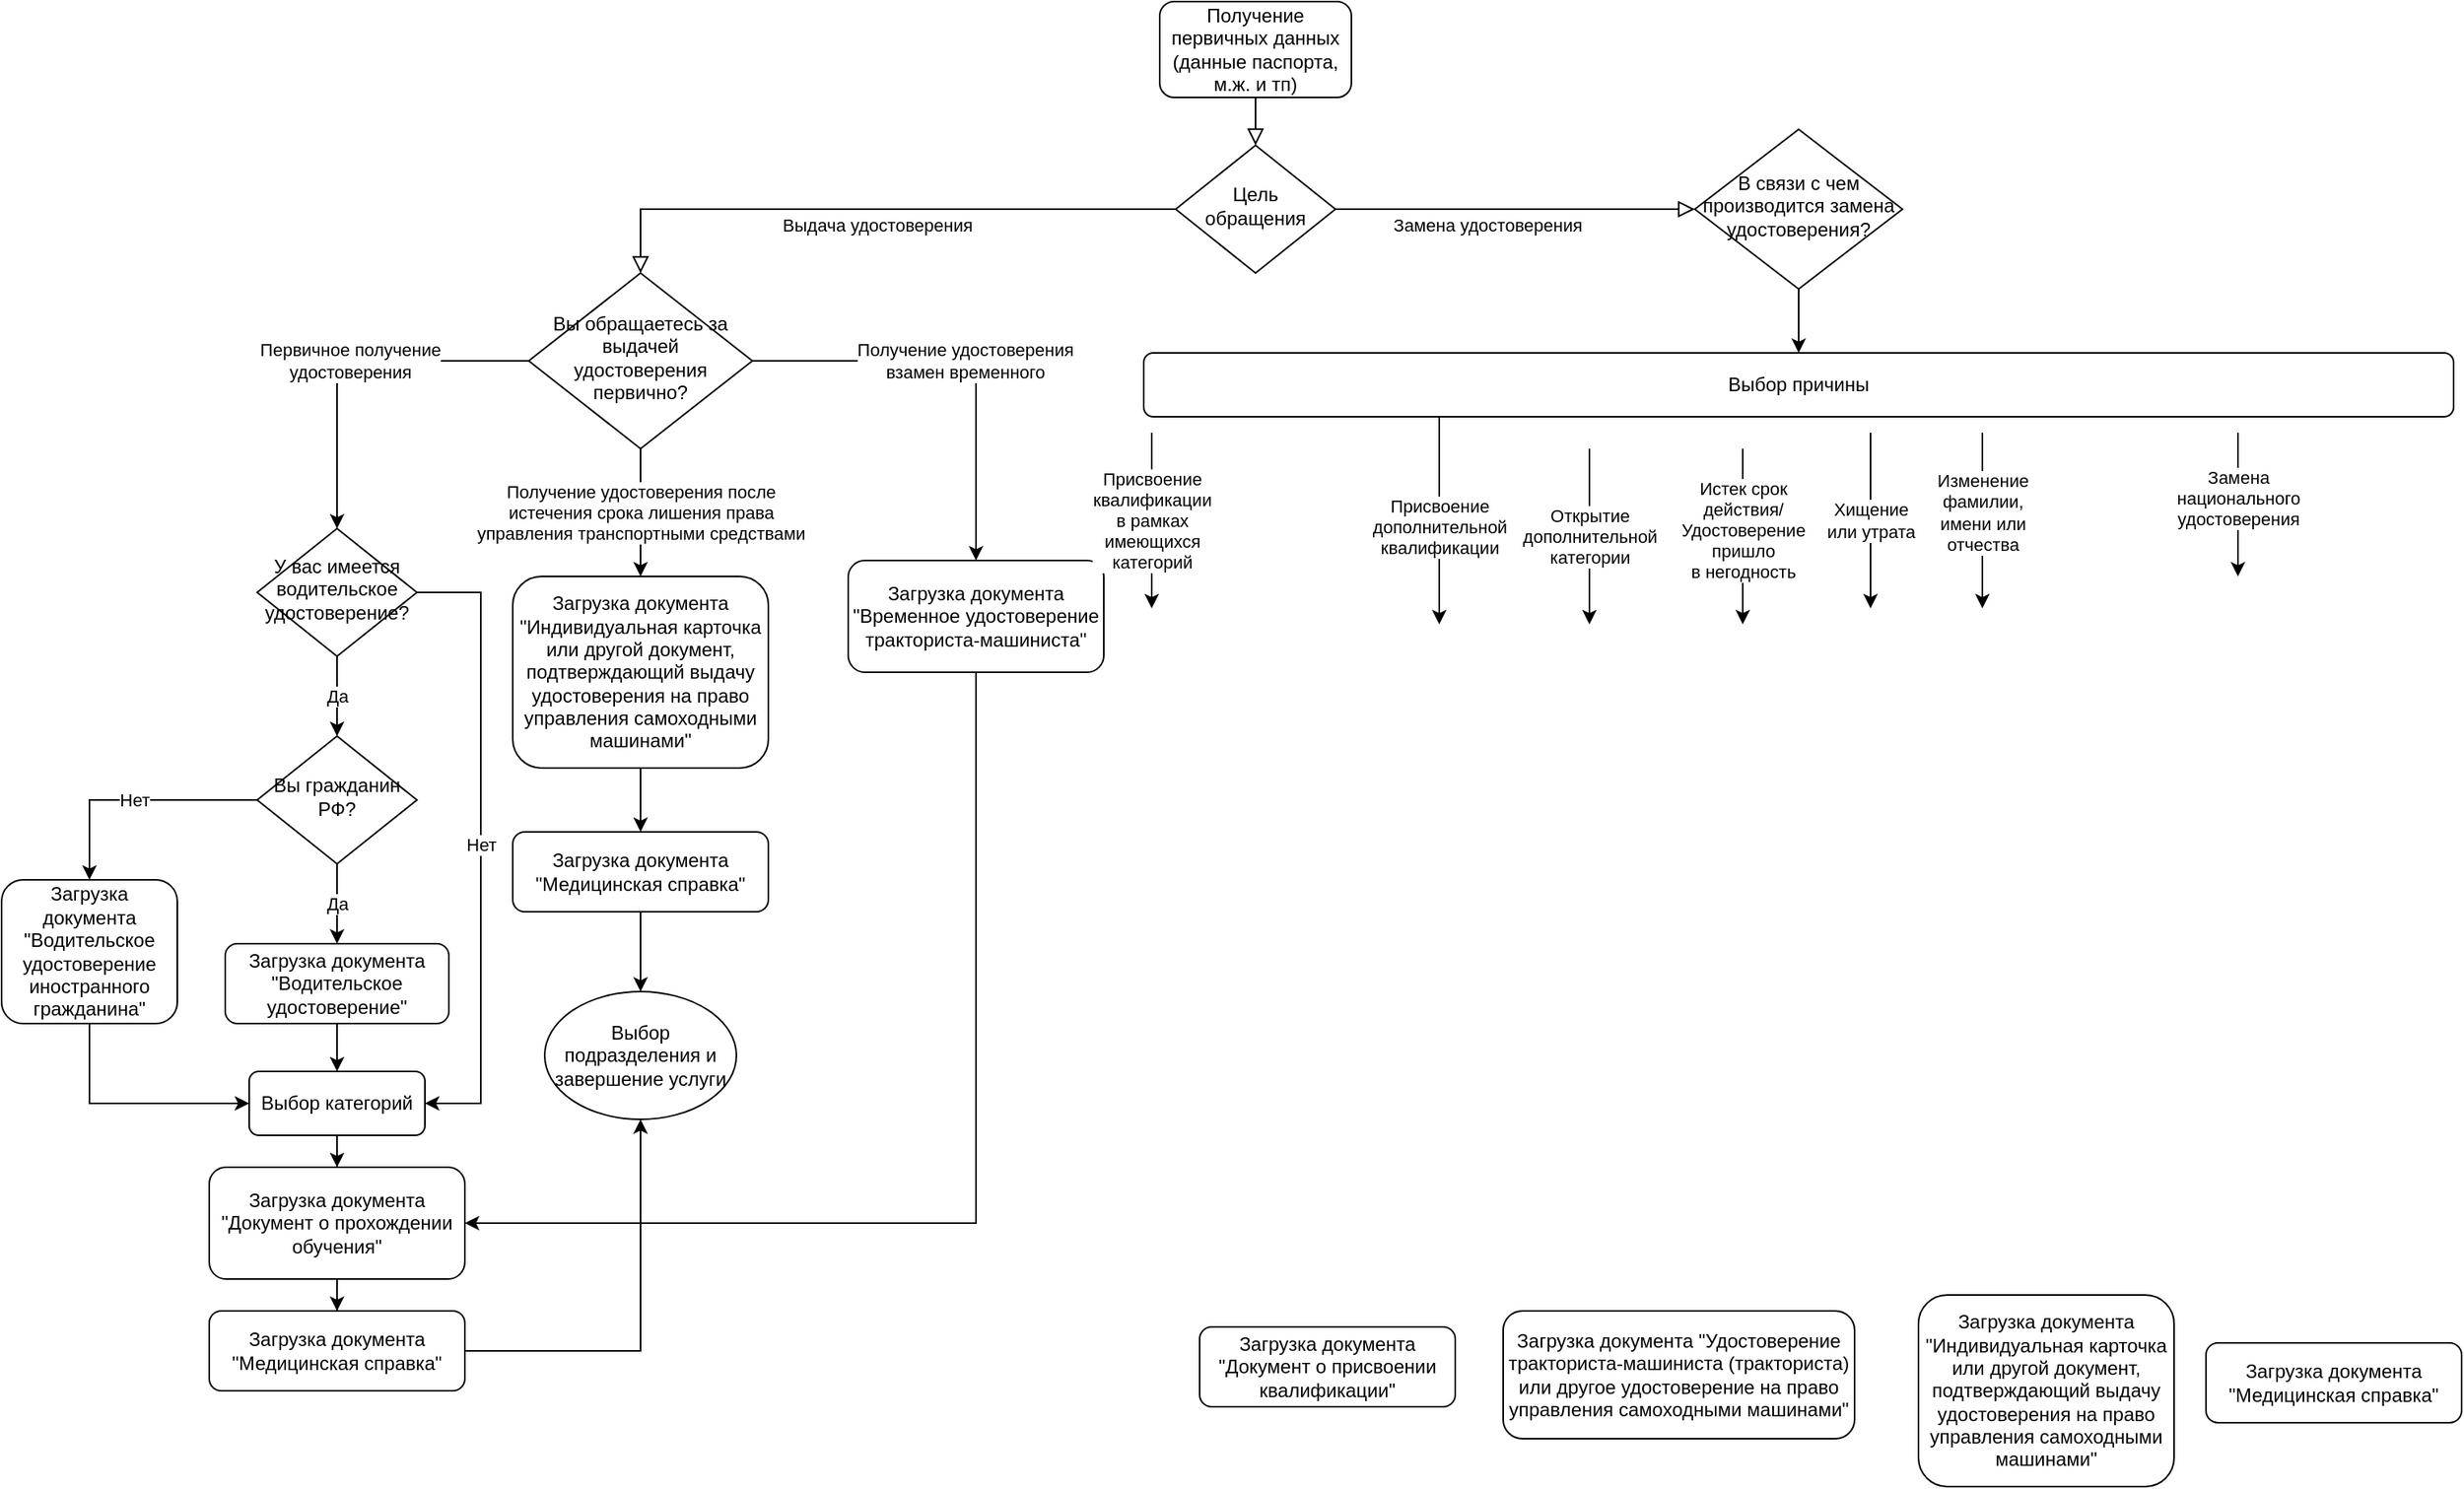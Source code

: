<mxfile version="14.8.0" type="github">
  <diagram id="C5RBs43oDa-KdzZeNtuy" name="Page-1">
    <mxGraphModel dx="1422" dy="762" grid="1" gridSize="10" guides="1" tooltips="1" connect="1" arrows="1" fold="1" page="1" pageScale="1" pageWidth="1654" pageHeight="1169" math="0" shadow="0">
      <root>
        <mxCell id="WIyWlLk6GJQsqaUBKTNV-0" />
        <mxCell id="WIyWlLk6GJQsqaUBKTNV-1" parent="WIyWlLk6GJQsqaUBKTNV-0" />
        <mxCell id="WIyWlLk6GJQsqaUBKTNV-2" value="" style="rounded=0;html=1;jettySize=auto;orthogonalLoop=1;fontSize=11;endArrow=block;endFill=0;endSize=8;strokeWidth=1;shadow=0;labelBackgroundColor=none;edgeStyle=orthogonalEdgeStyle;" parent="WIyWlLk6GJQsqaUBKTNV-1" source="WIyWlLk6GJQsqaUBKTNV-3" target="WIyWlLk6GJQsqaUBKTNV-6" edge="1">
          <mxGeometry relative="1" as="geometry" />
        </mxCell>
        <mxCell id="WIyWlLk6GJQsqaUBKTNV-3" value="Получение первичных данных (данные паспорта, м.ж. и тп)" style="rounded=1;whiteSpace=wrap;html=1;fontSize=12;glass=0;strokeWidth=1;shadow=0;" parent="WIyWlLk6GJQsqaUBKTNV-1" vertex="1">
          <mxGeometry x="765" y="40" width="120" height="60" as="geometry" />
        </mxCell>
        <mxCell id="WIyWlLk6GJQsqaUBKTNV-4" value="Замена удостоверения" style="rounded=0;html=1;jettySize=auto;orthogonalLoop=1;fontSize=11;endArrow=block;endFill=0;endSize=8;strokeWidth=1;shadow=0;labelBackgroundColor=none;edgeStyle=orthogonalEdgeStyle;entryX=0;entryY=0.5;entryDx=0;entryDy=0;" parent="WIyWlLk6GJQsqaUBKTNV-1" source="WIyWlLk6GJQsqaUBKTNV-6" target="LP5ZY8irFqe8Ylj5ovww-49" edge="1">
          <mxGeometry x="-0.156" y="-10" relative="1" as="geometry">
            <mxPoint as="offset" />
            <mxPoint x="825.0" y="260" as="targetPoint" />
          </mxGeometry>
        </mxCell>
        <mxCell id="WIyWlLk6GJQsqaUBKTNV-5" value="Выдача удостоверения" style="edgeStyle=orthogonalEdgeStyle;rounded=0;html=1;jettySize=auto;orthogonalLoop=1;fontSize=11;endArrow=block;endFill=0;endSize=8;strokeWidth=1;shadow=0;labelBackgroundColor=none;entryX=0.5;entryY=0;entryDx=0;entryDy=0;" parent="WIyWlLk6GJQsqaUBKTNV-1" source="WIyWlLk6GJQsqaUBKTNV-6" target="LP5ZY8irFqe8Ylj5ovww-3" edge="1">
          <mxGeometry y="10" relative="1" as="geometry">
            <mxPoint as="offset" />
            <mxPoint x="440" y="190" as="targetPoint" />
          </mxGeometry>
        </mxCell>
        <mxCell id="WIyWlLk6GJQsqaUBKTNV-6" value="Цель обращения" style="rhombus;whiteSpace=wrap;html=1;shadow=0;fontFamily=Helvetica;fontSize=12;align=center;strokeWidth=1;spacing=6;spacingTop=-4;" parent="WIyWlLk6GJQsqaUBKTNV-1" vertex="1">
          <mxGeometry x="775" y="130" width="100" height="80" as="geometry" />
        </mxCell>
        <mxCell id="LP5ZY8irFqe8Ylj5ovww-7" value="Первичное получение &lt;br&gt;удостоверения" style="edgeStyle=orthogonalEdgeStyle;rounded=0;orthogonalLoop=1;jettySize=auto;html=1;entryX=0.5;entryY=0;entryDx=0;entryDy=0;" edge="1" parent="WIyWlLk6GJQsqaUBKTNV-1" source="LP5ZY8irFqe8Ylj5ovww-3" target="LP5ZY8irFqe8Ylj5ovww-5">
          <mxGeometry relative="1" as="geometry" />
        </mxCell>
        <mxCell id="LP5ZY8irFqe8Ylj5ovww-8" value="Получение удостоверения после &lt;br&gt;истечения срока лишения права &lt;br&gt;управления транспортными средствами" style="edgeStyle=orthogonalEdgeStyle;rounded=0;orthogonalLoop=1;jettySize=auto;html=1;entryX=0.5;entryY=0;entryDx=0;entryDy=0;" edge="1" parent="WIyWlLk6GJQsqaUBKTNV-1" source="LP5ZY8irFqe8Ylj5ovww-3" target="LP5ZY8irFqe8Ylj5ovww-6">
          <mxGeometry relative="1" as="geometry" />
        </mxCell>
        <mxCell id="LP5ZY8irFqe8Ylj5ovww-10" value="Получение удостоверения &lt;br&gt;взамен временного" style="edgeStyle=orthogonalEdgeStyle;rounded=0;orthogonalLoop=1;jettySize=auto;html=1;entryX=0.5;entryY=0;entryDx=0;entryDy=0;" edge="1" parent="WIyWlLk6GJQsqaUBKTNV-1" source="LP5ZY8irFqe8Ylj5ovww-3" target="LP5ZY8irFqe8Ylj5ovww-9">
          <mxGeometry relative="1" as="geometry" />
        </mxCell>
        <mxCell id="LP5ZY8irFqe8Ylj5ovww-3" value="Вы обращаетесь за выдачей удостоверения первично?" style="rhombus;whiteSpace=wrap;html=1;shadow=0;fontFamily=Helvetica;fontSize=12;align=center;strokeWidth=1;spacing=6;spacingTop=-4;" vertex="1" parent="WIyWlLk6GJQsqaUBKTNV-1">
          <mxGeometry x="370" y="210" width="140" height="110" as="geometry" />
        </mxCell>
        <mxCell id="LP5ZY8irFqe8Ylj5ovww-12" value="Да" style="edgeStyle=orthogonalEdgeStyle;rounded=0;orthogonalLoop=1;jettySize=auto;html=1;entryX=0.5;entryY=0;entryDx=0;entryDy=0;" edge="1" parent="WIyWlLk6GJQsqaUBKTNV-1" source="LP5ZY8irFqe8Ylj5ovww-5" target="LP5ZY8irFqe8Ylj5ovww-11">
          <mxGeometry relative="1" as="geometry" />
        </mxCell>
        <mxCell id="LP5ZY8irFqe8Ylj5ovww-47" value="Нет" style="edgeStyle=orthogonalEdgeStyle;rounded=0;orthogonalLoop=1;jettySize=auto;html=1;entryX=1;entryY=0.5;entryDx=0;entryDy=0;" edge="1" parent="WIyWlLk6GJQsqaUBKTNV-1" source="LP5ZY8irFqe8Ylj5ovww-5" target="LP5ZY8irFqe8Ylj5ovww-29">
          <mxGeometry relative="1" as="geometry">
            <Array as="points">
              <mxPoint x="340" y="410" />
              <mxPoint x="340" y="730" />
            </Array>
          </mxGeometry>
        </mxCell>
        <mxCell id="LP5ZY8irFqe8Ylj5ovww-5" value="У вас имеется водительское удостоверение?" style="rhombus;whiteSpace=wrap;html=1;shadow=0;fontFamily=Helvetica;fontSize=12;align=center;strokeWidth=1;spacing=6;spacingTop=-4;" vertex="1" parent="WIyWlLk6GJQsqaUBKTNV-1">
          <mxGeometry x="200" y="370" width="100" height="80" as="geometry" />
        </mxCell>
        <mxCell id="LP5ZY8irFqe8Ylj5ovww-17" style="edgeStyle=orthogonalEdgeStyle;rounded=0;orthogonalLoop=1;jettySize=auto;html=1;entryX=0.5;entryY=0;entryDx=0;entryDy=0;" edge="1" parent="WIyWlLk6GJQsqaUBKTNV-1" source="LP5ZY8irFqe8Ylj5ovww-6" target="LP5ZY8irFqe8Ylj5ovww-15">
          <mxGeometry relative="1" as="geometry" />
        </mxCell>
        <mxCell id="LP5ZY8irFqe8Ylj5ovww-6" value="Загрузка документа &quot;Индивидуальная карточка или другой документ, подтверждающий выдачу удостоверения на право управления самоходными машинами&quot;" style="rounded=1;whiteSpace=wrap;html=1;shadow=0;strokeWidth=1;" vertex="1" parent="WIyWlLk6GJQsqaUBKTNV-1">
          <mxGeometry x="360" y="400" width="160" height="120" as="geometry" />
        </mxCell>
        <mxCell id="LP5ZY8irFqe8Ylj5ovww-46" style="edgeStyle=orthogonalEdgeStyle;rounded=0;orthogonalLoop=1;jettySize=auto;html=1;entryX=1;entryY=0.5;entryDx=0;entryDy=0;" edge="1" parent="WIyWlLk6GJQsqaUBKTNV-1" source="LP5ZY8irFqe8Ylj5ovww-9" target="LP5ZY8irFqe8Ylj5ovww-31">
          <mxGeometry relative="1" as="geometry">
            <Array as="points">
              <mxPoint x="650" y="805" />
            </Array>
          </mxGeometry>
        </mxCell>
        <mxCell id="LP5ZY8irFqe8Ylj5ovww-9" value="Загрузка документа &quot;Временное удостоверение тракториста-машиниста&quot;" style="rounded=1;whiteSpace=wrap;html=1;shadow=0;strokeWidth=1;" vertex="1" parent="WIyWlLk6GJQsqaUBKTNV-1">
          <mxGeometry x="570" y="390" width="160" height="70" as="geometry" />
        </mxCell>
        <mxCell id="LP5ZY8irFqe8Ylj5ovww-25" value="Да" style="edgeStyle=orthogonalEdgeStyle;rounded=0;orthogonalLoop=1;jettySize=auto;html=1;entryX=0.5;entryY=0;entryDx=0;entryDy=0;" edge="1" parent="WIyWlLk6GJQsqaUBKTNV-1" source="LP5ZY8irFqe8Ylj5ovww-11" target="LP5ZY8irFqe8Ylj5ovww-24">
          <mxGeometry relative="1" as="geometry" />
        </mxCell>
        <mxCell id="LP5ZY8irFqe8Ylj5ovww-28" value="Нет" style="edgeStyle=orthogonalEdgeStyle;rounded=0;orthogonalLoop=1;jettySize=auto;html=1;entryX=0.5;entryY=0;entryDx=0;entryDy=0;" edge="1" parent="WIyWlLk6GJQsqaUBKTNV-1" source="LP5ZY8irFqe8Ylj5ovww-11" target="LP5ZY8irFqe8Ylj5ovww-26">
          <mxGeometry relative="1" as="geometry" />
        </mxCell>
        <mxCell id="LP5ZY8irFqe8Ylj5ovww-11" value="Вы гражданин РФ?" style="rhombus;whiteSpace=wrap;html=1;shadow=0;fontFamily=Helvetica;fontSize=12;align=center;strokeWidth=1;spacing=6;spacingTop=-4;" vertex="1" parent="WIyWlLk6GJQsqaUBKTNV-1">
          <mxGeometry x="200" y="500" width="100" height="80" as="geometry" />
        </mxCell>
        <mxCell id="LP5ZY8irFqe8Ylj5ovww-18" style="edgeStyle=orthogonalEdgeStyle;rounded=0;orthogonalLoop=1;jettySize=auto;html=1;entryX=0.5;entryY=0;entryDx=0;entryDy=0;" edge="1" parent="WIyWlLk6GJQsqaUBKTNV-1" source="LP5ZY8irFqe8Ylj5ovww-15" target="LP5ZY8irFqe8Ylj5ovww-16">
          <mxGeometry relative="1" as="geometry" />
        </mxCell>
        <mxCell id="LP5ZY8irFqe8Ylj5ovww-15" value="Загрузка документа &quot;Медицинская справка&quot;" style="rounded=1;whiteSpace=wrap;html=1;shadow=0;strokeWidth=1;" vertex="1" parent="WIyWlLk6GJQsqaUBKTNV-1">
          <mxGeometry x="360" y="560" width="160" height="50" as="geometry" />
        </mxCell>
        <mxCell id="LP5ZY8irFqe8Ylj5ovww-16" value="Выбор подразделения и завершение услуги" style="ellipse;whiteSpace=wrap;html=1;shadow=0;strokeWidth=1;" vertex="1" parent="WIyWlLk6GJQsqaUBKTNV-1">
          <mxGeometry x="380" y="660" width="120" height="80" as="geometry" />
        </mxCell>
        <mxCell id="LP5ZY8irFqe8Ylj5ovww-30" style="edgeStyle=orthogonalEdgeStyle;rounded=0;orthogonalLoop=1;jettySize=auto;html=1;entryX=0.5;entryY=0;entryDx=0;entryDy=0;" edge="1" parent="WIyWlLk6GJQsqaUBKTNV-1" source="LP5ZY8irFqe8Ylj5ovww-24" target="LP5ZY8irFqe8Ylj5ovww-29">
          <mxGeometry relative="1" as="geometry" />
        </mxCell>
        <mxCell id="LP5ZY8irFqe8Ylj5ovww-24" value="Загрузка документа &quot;Водительское удостоверение&quot;" style="rounded=1;whiteSpace=wrap;html=1;shadow=0;strokeWidth=1;" vertex="1" parent="WIyWlLk6GJQsqaUBKTNV-1">
          <mxGeometry x="180" y="630" width="140" height="50" as="geometry" />
        </mxCell>
        <mxCell id="LP5ZY8irFqe8Ylj5ovww-44" style="edgeStyle=orthogonalEdgeStyle;rounded=0;orthogonalLoop=1;jettySize=auto;html=1;entryX=0;entryY=0.5;entryDx=0;entryDy=0;" edge="1" parent="WIyWlLk6GJQsqaUBKTNV-1" source="LP5ZY8irFqe8Ylj5ovww-26" target="LP5ZY8irFqe8Ylj5ovww-29">
          <mxGeometry relative="1" as="geometry">
            <Array as="points">
              <mxPoint x="95" y="730" />
            </Array>
          </mxGeometry>
        </mxCell>
        <mxCell id="LP5ZY8irFqe8Ylj5ovww-26" value="Загрузка документа &quot;Водительское удостоверение иностранного гражданина&quot;" style="rounded=1;whiteSpace=wrap;html=1;shadow=0;strokeWidth=1;" vertex="1" parent="WIyWlLk6GJQsqaUBKTNV-1">
          <mxGeometry x="40" y="590" width="110" height="90" as="geometry" />
        </mxCell>
        <mxCell id="LP5ZY8irFqe8Ylj5ovww-33" style="edgeStyle=orthogonalEdgeStyle;rounded=0;orthogonalLoop=1;jettySize=auto;html=1;" edge="1" parent="WIyWlLk6GJQsqaUBKTNV-1" source="LP5ZY8irFqe8Ylj5ovww-29" target="LP5ZY8irFqe8Ylj5ovww-31">
          <mxGeometry relative="1" as="geometry" />
        </mxCell>
        <mxCell id="LP5ZY8irFqe8Ylj5ovww-29" value="Выбор категорий" style="rounded=1;whiteSpace=wrap;html=1;shadow=0;strokeWidth=1;" vertex="1" parent="WIyWlLk6GJQsqaUBKTNV-1">
          <mxGeometry x="195" y="710" width="110" height="40" as="geometry" />
        </mxCell>
        <mxCell id="LP5ZY8irFqe8Ylj5ovww-34" style="edgeStyle=orthogonalEdgeStyle;rounded=0;orthogonalLoop=1;jettySize=auto;html=1;" edge="1" parent="WIyWlLk6GJQsqaUBKTNV-1" source="LP5ZY8irFqe8Ylj5ovww-31" target="LP5ZY8irFqe8Ylj5ovww-32">
          <mxGeometry relative="1" as="geometry" />
        </mxCell>
        <mxCell id="LP5ZY8irFqe8Ylj5ovww-31" value="Загрузка документа &quot;Документ о прохождении обучения&quot;" style="rounded=1;whiteSpace=wrap;html=1;shadow=0;strokeWidth=1;" vertex="1" parent="WIyWlLk6GJQsqaUBKTNV-1">
          <mxGeometry x="170" y="770" width="160" height="70" as="geometry" />
        </mxCell>
        <mxCell id="LP5ZY8irFqe8Ylj5ovww-35" style="edgeStyle=orthogonalEdgeStyle;rounded=0;orthogonalLoop=1;jettySize=auto;html=1;entryX=0.5;entryY=1;entryDx=0;entryDy=0;" edge="1" parent="WIyWlLk6GJQsqaUBKTNV-1" source="LP5ZY8irFqe8Ylj5ovww-32" target="LP5ZY8irFqe8Ylj5ovww-16">
          <mxGeometry relative="1" as="geometry" />
        </mxCell>
        <mxCell id="LP5ZY8irFqe8Ylj5ovww-32" value="Загрузка документа &quot;Медицинская справка&quot;" style="rounded=1;whiteSpace=wrap;html=1;shadow=0;strokeWidth=1;" vertex="1" parent="WIyWlLk6GJQsqaUBKTNV-1">
          <mxGeometry x="170" y="860" width="160" height="50" as="geometry" />
        </mxCell>
        <mxCell id="LP5ZY8irFqe8Ylj5ovww-54" style="edgeStyle=orthogonalEdgeStyle;rounded=0;orthogonalLoop=1;jettySize=auto;html=1;" edge="1" parent="WIyWlLk6GJQsqaUBKTNV-1" source="LP5ZY8irFqe8Ylj5ovww-49" target="LP5ZY8irFqe8Ylj5ovww-53">
          <mxGeometry relative="1" as="geometry" />
        </mxCell>
        <mxCell id="LP5ZY8irFqe8Ylj5ovww-49" value="В связи с чем производится замена удостоверения?" style="rhombus;whiteSpace=wrap;html=1;shadow=0;fontFamily=Helvetica;fontSize=12;align=center;strokeWidth=1;spacing=6;spacingTop=-4;" vertex="1" parent="WIyWlLk6GJQsqaUBKTNV-1">
          <mxGeometry x="1100" y="120" width="130" height="100" as="geometry" />
        </mxCell>
        <mxCell id="LP5ZY8irFqe8Ylj5ovww-56" value="Присвоение &lt;br&gt;дополнительной &lt;br&gt;квалификации" style="edgeStyle=orthogonalEdgeStyle;rounded=0;orthogonalLoop=1;jettySize=auto;html=1;" edge="1" parent="WIyWlLk6GJQsqaUBKTNV-1" source="LP5ZY8irFqe8Ylj5ovww-53">
          <mxGeometry x="0.053" relative="1" as="geometry">
            <mxPoint x="940" y="430" as="targetPoint" />
            <Array as="points">
              <mxPoint x="940" y="430" />
            </Array>
            <mxPoint as="offset" />
          </mxGeometry>
        </mxCell>
        <mxCell id="LP5ZY8irFqe8Ylj5ovww-59" value="Присвоение &lt;br&gt;квалификации &lt;br&gt;в рамках &lt;br&gt;имеющихся &lt;br&gt;категорий" style="edgeStyle=orthogonalEdgeStyle;rounded=0;orthogonalLoop=1;jettySize=auto;html=1;" edge="1" parent="WIyWlLk6GJQsqaUBKTNV-1">
          <mxGeometry relative="1" as="geometry">
            <mxPoint x="760" y="420" as="targetPoint" />
            <mxPoint x="760" y="310" as="sourcePoint" />
          </mxGeometry>
        </mxCell>
        <mxCell id="LP5ZY8irFqe8Ylj5ovww-60" value="Открытие &lt;br&gt;дополнительной &lt;br&gt;категории" style="edgeStyle=orthogonalEdgeStyle;rounded=0;orthogonalLoop=1;jettySize=auto;html=1;" edge="1" parent="WIyWlLk6GJQsqaUBKTNV-1">
          <mxGeometry relative="1" as="geometry">
            <mxPoint x="1034" y="430" as="targetPoint" />
            <mxPoint x="1034" y="320" as="sourcePoint" />
          </mxGeometry>
        </mxCell>
        <mxCell id="LP5ZY8irFqe8Ylj5ovww-53" value="Выбор причины" style="rounded=1;whiteSpace=wrap;html=1;shadow=0;strokeWidth=1;" vertex="1" parent="WIyWlLk6GJQsqaUBKTNV-1">
          <mxGeometry x="755" y="260" width="820" height="40" as="geometry" />
        </mxCell>
        <mxCell id="LP5ZY8irFqe8Ylj5ovww-61" value="Хищение &lt;br&gt;или утрата" style="edgeStyle=orthogonalEdgeStyle;rounded=0;orthogonalLoop=1;jettySize=auto;html=1;" edge="1" parent="WIyWlLk6GJQsqaUBKTNV-1">
          <mxGeometry relative="1" as="geometry">
            <mxPoint x="1210" y="420" as="targetPoint" />
            <mxPoint x="1210" y="310" as="sourcePoint" />
          </mxGeometry>
        </mxCell>
        <mxCell id="LP5ZY8irFqe8Ylj5ovww-62" value="Изменение &lt;br&gt;фамилии, &lt;br&gt;имени или &lt;br&gt;отчества" style="edgeStyle=orthogonalEdgeStyle;rounded=0;orthogonalLoop=1;jettySize=auto;html=1;" edge="1" parent="WIyWlLk6GJQsqaUBKTNV-1">
          <mxGeometry x="-0.091" relative="1" as="geometry">
            <mxPoint x="1280" y="420" as="targetPoint" />
            <mxPoint x="1280" y="310" as="sourcePoint" />
            <mxPoint as="offset" />
          </mxGeometry>
        </mxCell>
        <mxCell id="LP5ZY8irFqe8Ylj5ovww-63" value="Замена &lt;br&gt;национального &lt;br&gt;удостоверения" style="edgeStyle=orthogonalEdgeStyle;rounded=0;orthogonalLoop=1;jettySize=auto;html=1;" edge="1" parent="WIyWlLk6GJQsqaUBKTNV-1">
          <mxGeometry x="-0.091" relative="1" as="geometry">
            <mxPoint x="1440" y="400" as="targetPoint" />
            <mxPoint x="1440" y="310" as="sourcePoint" />
            <mxPoint as="offset" />
          </mxGeometry>
        </mxCell>
        <mxCell id="LP5ZY8irFqe8Ylj5ovww-64" value="Истек срок &lt;br&gt;действия/&lt;br&gt;Удостоверение &lt;br&gt;пришло &lt;br&gt;в негодность" style="edgeStyle=orthogonalEdgeStyle;rounded=0;orthogonalLoop=1;jettySize=auto;html=1;" edge="1" parent="WIyWlLk6GJQsqaUBKTNV-1">
          <mxGeometry x="-0.077" relative="1" as="geometry">
            <mxPoint x="1130" y="430" as="targetPoint" />
            <mxPoint x="1130" y="320" as="sourcePoint" />
            <Array as="points">
              <mxPoint x="1130" y="430" />
            </Array>
            <mxPoint as="offset" />
          </mxGeometry>
        </mxCell>
        <mxCell id="LP5ZY8irFqe8Ylj5ovww-65" value="Загрузка документа &quot;Документ о присвоении квалификации&quot;" style="rounded=1;whiteSpace=wrap;html=1;shadow=0;strokeWidth=1;" vertex="1" parent="WIyWlLk6GJQsqaUBKTNV-1">
          <mxGeometry x="790" y="870" width="160" height="50" as="geometry" />
        </mxCell>
        <mxCell id="LP5ZY8irFqe8Ylj5ovww-66" value="Загрузка документа &quot;Удостоверение тракториста-машиниста (тракториста) или другое удостоверение на право управления самоходными машинами&lt;span style=&quot;color: rgba(0 , 0 , 0 , 0) ; font-family: monospace ; font-size: 0px&quot;&gt;%3CmxGraphModel%3E%3Croot%3E%3CmxCell%20id%3D%220%22%2F%3E%3CmxCell%20id%3D%221%22%20parent%3D%220%22%2F%3E%3CmxCell%20id%3D%222%22%20value%3D%22%D0%97%D0%B0%D0%B3%D1%80%D1%83%D0%B7%D0%BA%D0%B0%20%D0%B4%D0%BE%D0%BA%D1%83%D0%BC%D0%B5%D0%BD%D1%82%D0%B0%20%26quot%3B%D0%94%D0%BE%D0%BA%D1%83%D0%BC%D0%B5%D0%BD%D1%82%20%D0%BE%20%D0%BF%D1%80%D0%B8%D1%81%D0%B2%D0%BE%D0%B5%D0%BD%D0%B8%D0%B8%20%D0%BA%D0%B2%D0%B0%D0%BB%D0%B8%D1%84%D0%B8%D0%BA%D0%B0%D1%86%D0%B8%D0%B8%26quot%3B%22%20style%3D%22rounded%3D1%3BwhiteSpace%3Dwrap%3Bhtml%3D1%3Bshadow%3D0%3BstrokeWidth%3D1%3B%22%20vertex%3D%221%22%20parent%3D%221%22%3E%3CmxGeometry%20x%3D%221130%22%20y%3D%22420%22%20width%3D%22160%22%20height%3D%2250%22%20as%3D%22geometry%22%2F%3E%3C%2FmxCell%3E%3C%2Froot%3E%3C%2FmxGraphModel%3E&lt;/span&gt;&lt;span style=&quot;color: rgba(0 , 0 , 0 , 0) ; font-family: monospace ; font-size: 0px&quot;&gt;%3CmxGraphModel%3E%3Croot%3E%3CmxCell%20id%3D%220%22%2F%3E%3CmxCell%20id%3D%221%22%20parent%3D%220%22%2F%3E%3CmxCell%20id%3D%222%22%20value%3D%22%D0%97%D0%B0%D0%B3%D1%80%D1%83%D0%B7%D0%BA%D0%B0%20%D0%B4%D0%BE%D0%BA%D1%83%D0%BC%D0%B5%D0%BD%D1%82%D0%B0%20%26quot%3B%D0%94%D0%BE%D0%BA%D1%83%D0%BC%D0%B5%D0%BD%D1%82%20%D0%BE%20%D0%BF%D1%80%D0%B8%D1%81%D0%B2%D0%BE%D0%B5%D0%BD%D0%B8%D0%B8%20%D0%BA%D0%B2%D0%B0%D0%BB%D0%B8%D1%84%D0%B8%D0%BA%D0%B0%D1%86%D0%B8%D0%B8%26quot%3B%22%20style%3D%22rounded%3D1%3BwhiteSpace%3Dwrap%3Bhtml%3D1%3Bshadow%3D0%3BstrokeWidth%3D1%3B%22%20vertex%3D%221%22%20parent%3D%221%22%3E%3CmxGeometry%20x%3D%221130%22%20y%3D%22420%22%20width%3D%22160%22%20height%3D%2250%22%20as%3D%22geometry%22%2F%3E%3C%2FmxCell%3E%3C%2Froot%3E%3C%2FmxGraphModel%3E&lt;/span&gt;&quot;" style="rounded=1;whiteSpace=wrap;html=1;shadow=0;strokeWidth=1;" vertex="1" parent="WIyWlLk6GJQsqaUBKTNV-1">
          <mxGeometry x="980" y="860" width="220" height="80" as="geometry" />
        </mxCell>
        <mxCell id="LP5ZY8irFqe8Ylj5ovww-67" value="Загрузка документа &quot;Индивидуальная карточка или другой документ, подтверждающий выдачу удостоверения на право управления самоходными машинами&quot;" style="rounded=1;whiteSpace=wrap;html=1;shadow=0;strokeWidth=1;" vertex="1" parent="WIyWlLk6GJQsqaUBKTNV-1">
          <mxGeometry x="1240" y="850" width="160" height="120" as="geometry" />
        </mxCell>
        <mxCell id="LP5ZY8irFqe8Ylj5ovww-68" value="Загрузка документа &quot;Медицинская справка&quot;" style="rounded=1;whiteSpace=wrap;html=1;shadow=0;strokeWidth=1;" vertex="1" parent="WIyWlLk6GJQsqaUBKTNV-1">
          <mxGeometry x="1420" y="880" width="160" height="50" as="geometry" />
        </mxCell>
      </root>
    </mxGraphModel>
  </diagram>
</mxfile>
